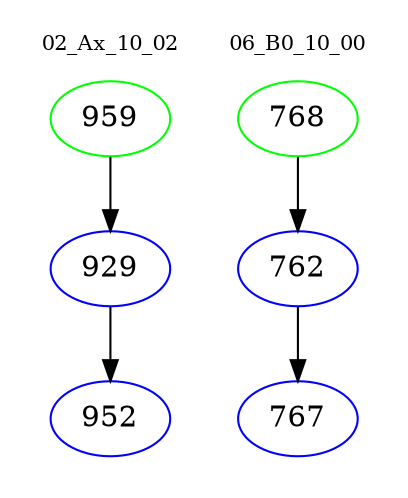 digraph{
subgraph cluster_0 {
color = white
label = "02_Ax_10_02";
fontsize=10;
T0_959 [label="959", color="green"]
T0_959 -> T0_929 [color="black"]
T0_929 [label="929", color="blue"]
T0_929 -> T0_952 [color="black"]
T0_952 [label="952", color="blue"]
}
subgraph cluster_1 {
color = white
label = "06_B0_10_00";
fontsize=10;
T1_768 [label="768", color="green"]
T1_768 -> T1_762 [color="black"]
T1_762 [label="762", color="blue"]
T1_762 -> T1_767 [color="black"]
T1_767 [label="767", color="blue"]
}
}

